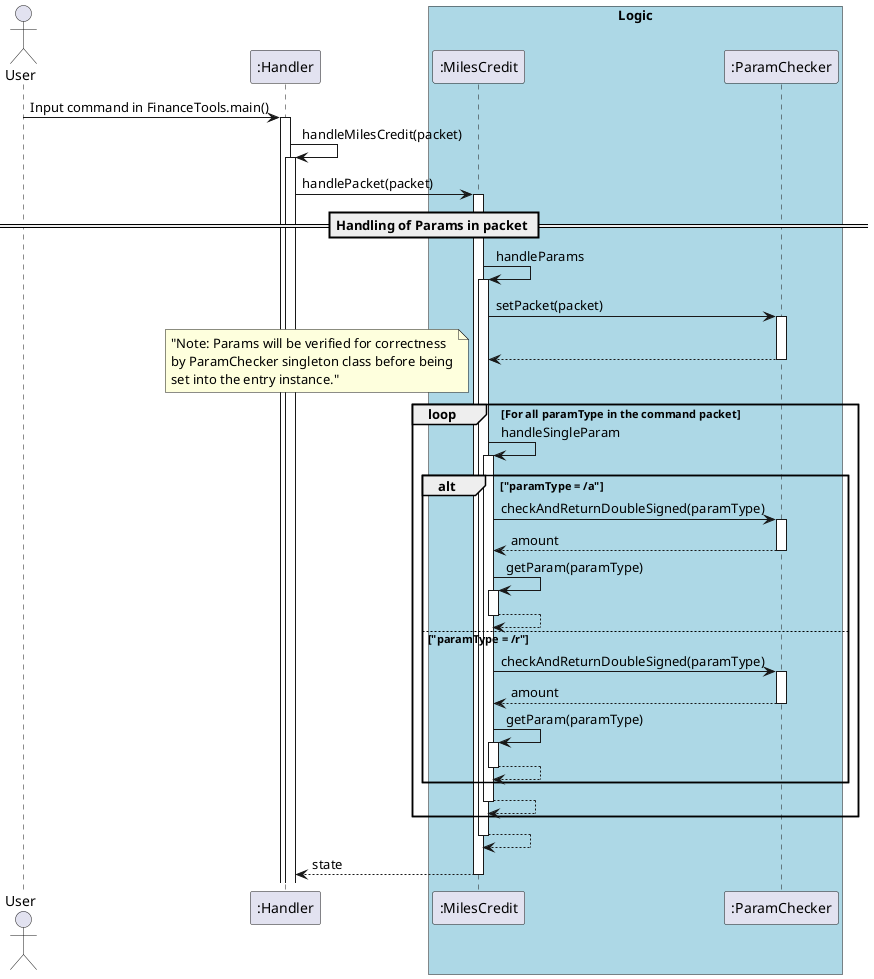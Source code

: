@startuml
autoactivate on
actor User

"User" -> ":Handler": Input command in FinanceTools.main()
":Handler" ->":Handler": handleMilesCredit(packet)

   ":Handler"-> ":MilesCredit" : handlePacket(packet)

        == Handling of Params in packet ==
        ":MilesCredit" -> ":MilesCredit" : handleParams
            ":MilesCredit" -> ":ParamChecker" : setPacket(packet)
            return
            loop For all paramType in the command packet
                note left: "Note: Params will be verified for correctness\nby ParamChecker singleton class before being\nset into the entry instance."
                ":MilesCredit" -> ":MilesCredit" : handleSingleParam
                    alt "paramType = /a"
                        ":MilesCredit" ->":ParamChecker": checkAndReturnDoubleSigned(paramType)
                        return amount
                        ":MilesCredit" -> ":MilesCredit" : getParam(paramType)
                        return
                    else "paramType = /r"
                        ":MilesCredit" ->":ParamChecker": checkAndReturnDoubleSigned(paramType)
                        return amount
                        ":MilesCredit" -> ":MilesCredit" : getParam(paramType)
                        return
                    end
                return
            end
        return

return state


box "Logic" #LightBlue
participant ":MilesCredit"
participant ":ParamChecker"
endBox
@enduml